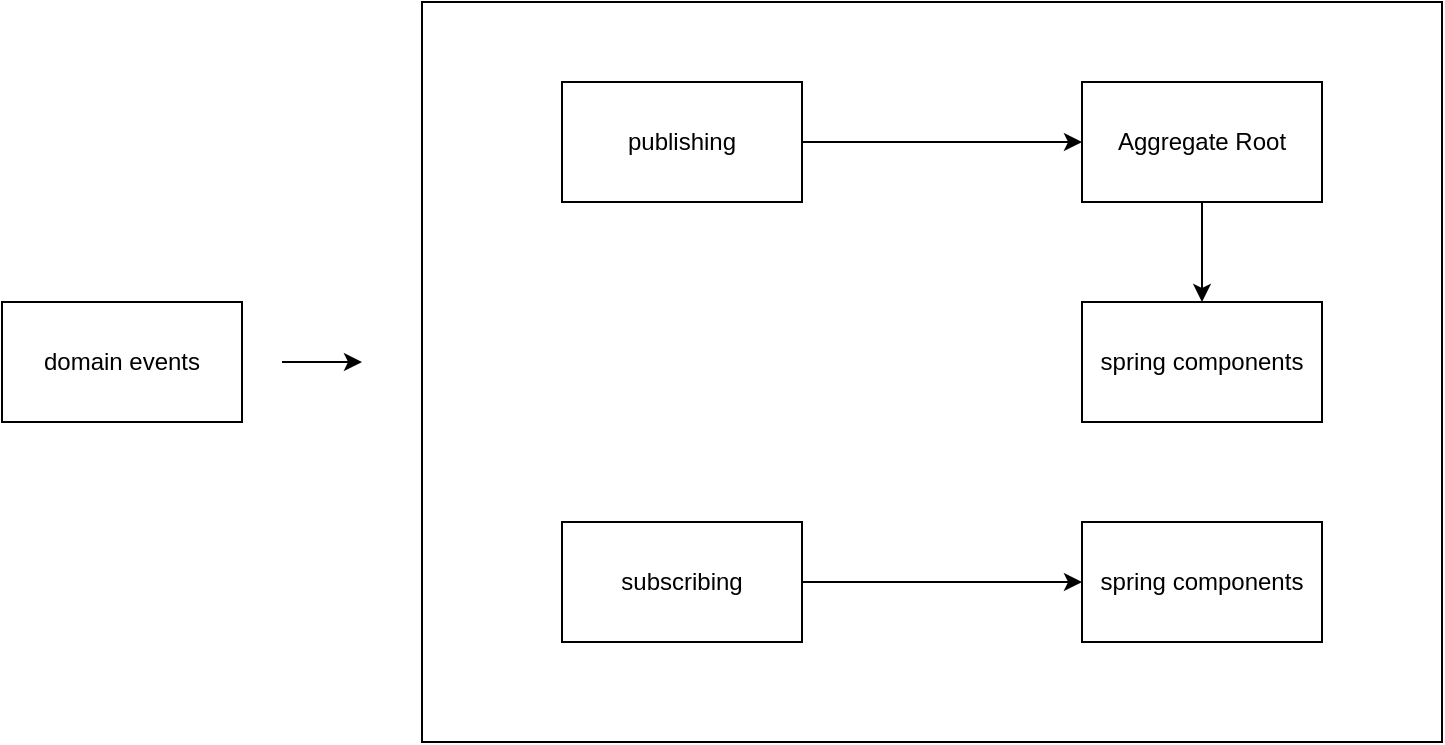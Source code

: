 <mxfile version="10.6.5" type="github"><diagram id="xLbtlfp3-0bY6ulDYbJK" name="Page-1"><mxGraphModel dx="918" dy="490" grid="1" gridSize="10" guides="1" tooltips="1" connect="1" arrows="1" fold="1" page="1" pageScale="1" pageWidth="850" pageHeight="1100" math="0" shadow="0"><root><mxCell id="0"/><mxCell id="1" parent="0"/><mxCell id="uWyDqJbaqOoasrs1DO62-12" value="" style="verticalLabelPosition=bottom;verticalAlign=top;html=1;shape=mxgraph.basic.rect;fillColor=none;fillColor2=none;strokeColor=#000000;strokeWidth=1;size=20;indent=5;" vertex="1" parent="1"><mxGeometry x="270" y="70" width="510" height="370" as="geometry"/></mxCell><mxCell id="uWyDqJbaqOoasrs1DO62-2" value="domain events" style="rounded=0;whiteSpace=wrap;html=1;" vertex="1" parent="1"><mxGeometry x="60" y="220" width="120" height="60" as="geometry"/></mxCell><mxCell id="uWyDqJbaqOoasrs1DO62-3" value="publishing" style="rounded=0;whiteSpace=wrap;html=1;" vertex="1" parent="1"><mxGeometry x="340" y="110" width="120" height="60" as="geometry"/></mxCell><mxCell id="uWyDqJbaqOoasrs1DO62-5" value="subscribing" style="rounded=0;whiteSpace=wrap;html=1;" vertex="1" parent="1"><mxGeometry x="340" y="330" width="120" height="60" as="geometry"/></mxCell><mxCell id="uWyDqJbaqOoasrs1DO62-6" value="Aggregate Root" style="rounded=0;whiteSpace=wrap;html=1;" vertex="1" parent="1"><mxGeometry x="600" y="110" width="120" height="60" as="geometry"/></mxCell><mxCell id="uWyDqJbaqOoasrs1DO62-7" value="spring components" style="rounded=0;whiteSpace=wrap;html=1;" vertex="1" parent="1"><mxGeometry x="600" y="220" width="120" height="60" as="geometry"/></mxCell><mxCell id="uWyDqJbaqOoasrs1DO62-8" value="spring components" style="rounded=0;whiteSpace=wrap;html=1;" vertex="1" parent="1"><mxGeometry x="600" y="330" width="120" height="60" as="geometry"/></mxCell><mxCell id="uWyDqJbaqOoasrs1DO62-9" value="" style="endArrow=classic;html=1;entryX=0;entryY=0.5;entryDx=0;entryDy=0;" edge="1" parent="1" source="uWyDqJbaqOoasrs1DO62-3" target="uWyDqJbaqOoasrs1DO62-6"><mxGeometry width="50" height="50" relative="1" as="geometry"><mxPoint x="100" y="460" as="sourcePoint"/><mxPoint x="150" y="410" as="targetPoint"/></mxGeometry></mxCell><mxCell id="uWyDqJbaqOoasrs1DO62-10" value="" style="endArrow=classic;html=1;entryX=0.5;entryY=0;entryDx=0;entryDy=0;exitX=0.5;exitY=1;exitDx=0;exitDy=0;" edge="1" parent="1" source="uWyDqJbaqOoasrs1DO62-6" target="uWyDqJbaqOoasrs1DO62-7"><mxGeometry width="50" height="50" relative="1" as="geometry"><mxPoint x="460" y="250" as="sourcePoint"/><mxPoint x="600" y="250" as="targetPoint"/></mxGeometry></mxCell><mxCell id="uWyDqJbaqOoasrs1DO62-11" value="" style="endArrow=classic;html=1;entryX=0;entryY=0.5;entryDx=0;entryDy=0;" edge="1" parent="1"><mxGeometry width="50" height="50" relative="1" as="geometry"><mxPoint x="460" y="360" as="sourcePoint"/><mxPoint x="600" y="360" as="targetPoint"/></mxGeometry></mxCell><mxCell id="uWyDqJbaqOoasrs1DO62-13" value="" style="endArrow=classic;html=1;" edge="1" parent="1"><mxGeometry width="50" height="50" relative="1" as="geometry"><mxPoint x="200" y="250" as="sourcePoint"/><mxPoint x="240" y="250" as="targetPoint"/></mxGeometry></mxCell></root></mxGraphModel></diagram></mxfile>